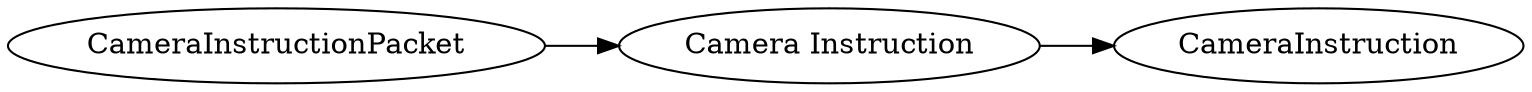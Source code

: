 digraph "CameraInstructionPacket" {
rankdir = LR
0
0 -> 1
1 -> 15

0 [label="CameraInstructionPacket",comment="name: \"CameraInstructionPacket\", typeName: \"\", id: 0, branchId: 300, recurseId: -1, attributes: 0, notes: \"\""];
1 [label="Camera Instruction",comment="name: \"Camera Instruction\", typeName: \"CameraInstruction\", id: 1, branchId: 0, recurseId: -1, attributes: 256, notes: \"\""];
15 [label="CameraInstruction",comment="name: \"CameraInstruction\", typeName: \"\", id: 15, branchId: 0, recurseId: -1, attributes: 512, notes: \"\""];
{ rank = max;15}

}
